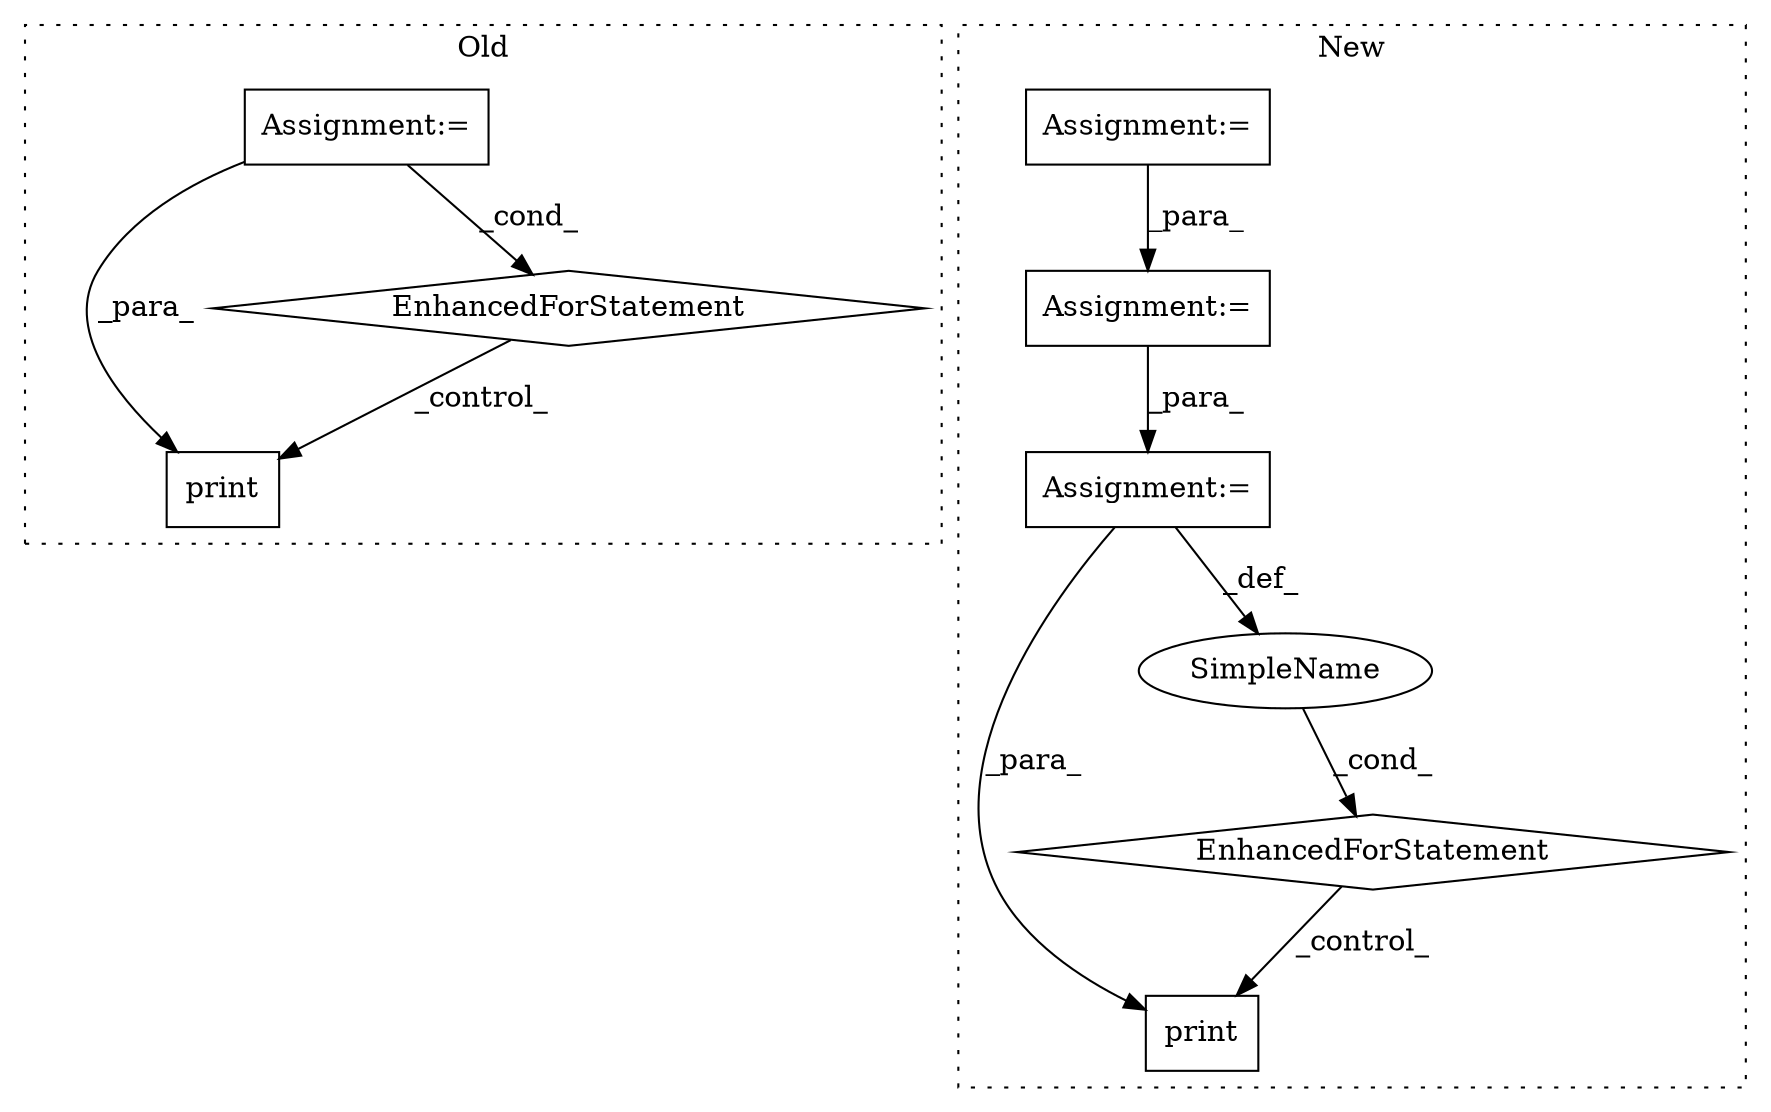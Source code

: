 digraph G {
subgraph cluster0 {
1 [label="print" a="32" s="3152,3159" l="6,1" shape="box"];
8 [label="EnhancedForStatement" a="70" s="2911,2981" l="53,2" shape="diamond"];
9 [label="Assignment:=" a="7" s="2911,2981" l="53,2" shape="box"];
label = "Old";
style="dotted";
}
subgraph cluster1 {
2 [label="EnhancedForStatement" a="70" s="1792,1887" l="63,2" shape="diamond"];
3 [label="Assignment:=" a="7" s="1645" l="1" shape="box"];
4 [label="print" a="32" s="1897,1939" l="6,1" shape="box"];
5 [label="SimpleName" a="42" s="1859" l="1" shape="ellipse"];
6 [label="Assignment:=" a="7" s="1762" l="1" shape="box"];
7 [label="Assignment:=" a="7" s="1725" l="1" shape="box"];
label = "New";
style="dotted";
}
2 -> 4 [label="_control_"];
3 -> 7 [label="_para_"];
5 -> 2 [label="_cond_"];
6 -> 5 [label="_def_"];
6 -> 4 [label="_para_"];
7 -> 6 [label="_para_"];
8 -> 1 [label="_control_"];
9 -> 8 [label="_cond_"];
9 -> 1 [label="_para_"];
}
